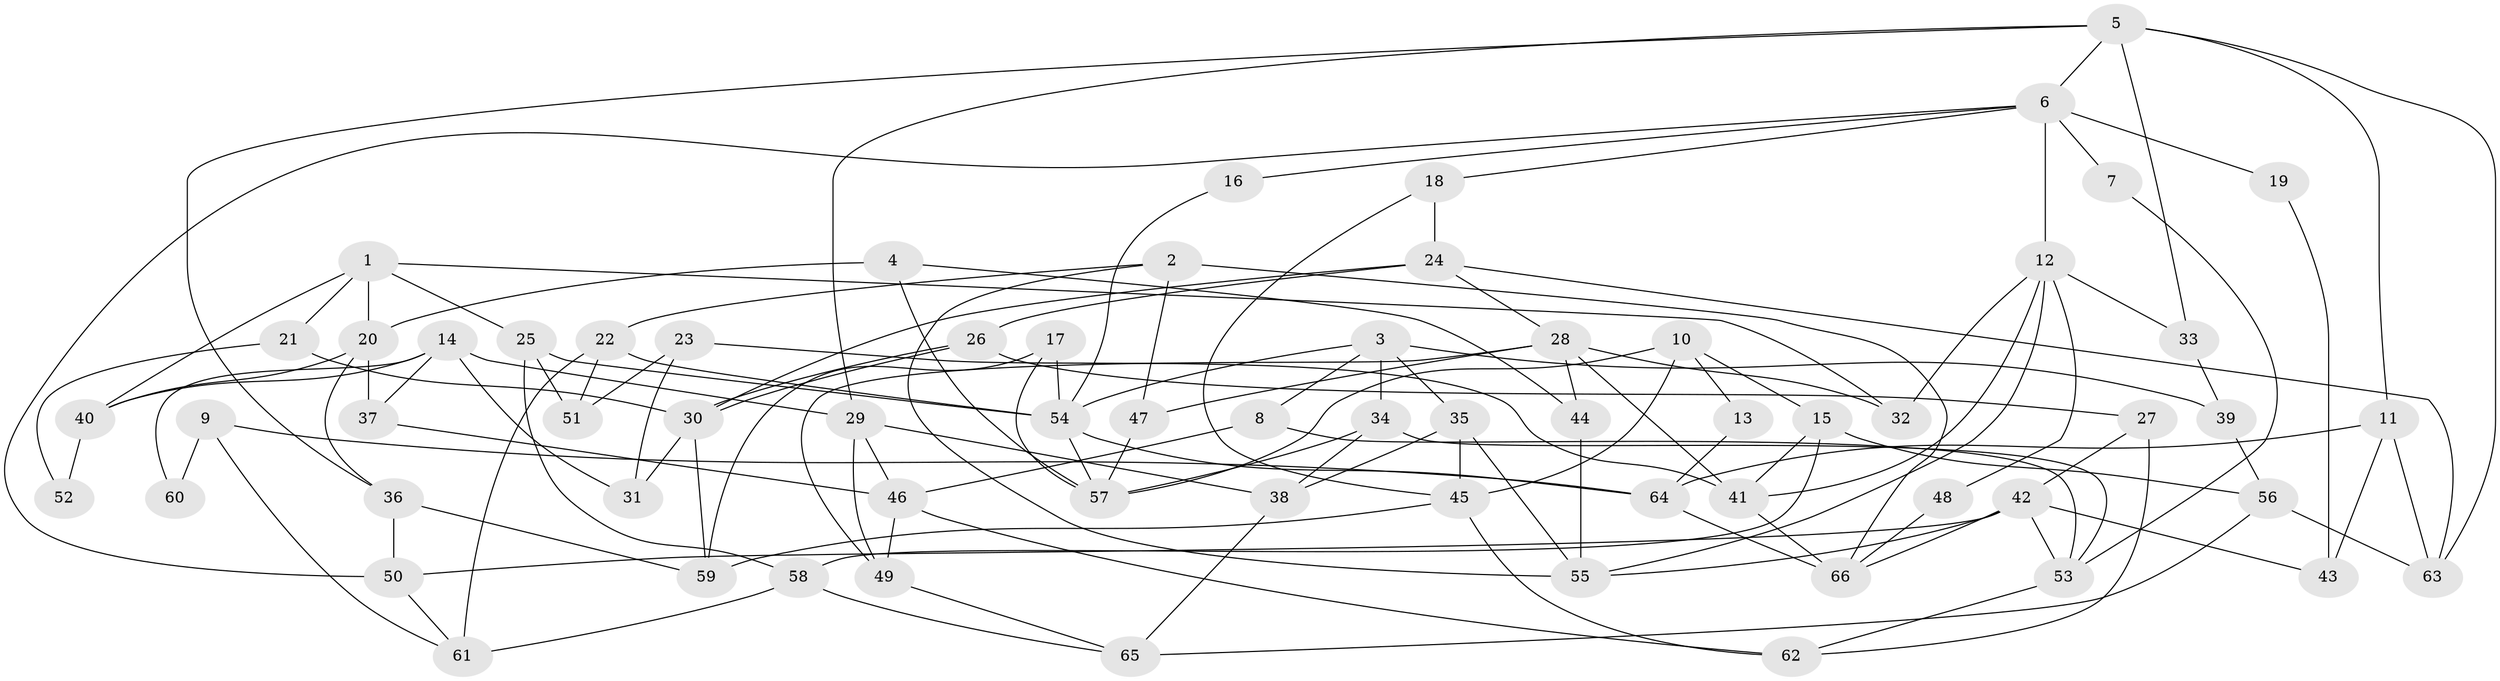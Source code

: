 // Generated by graph-tools (version 1.1) at 2025/26/03/09/25 03:26:13]
// undirected, 66 vertices, 132 edges
graph export_dot {
graph [start="1"]
  node [color=gray90,style=filled];
  1;
  2;
  3;
  4;
  5;
  6;
  7;
  8;
  9;
  10;
  11;
  12;
  13;
  14;
  15;
  16;
  17;
  18;
  19;
  20;
  21;
  22;
  23;
  24;
  25;
  26;
  27;
  28;
  29;
  30;
  31;
  32;
  33;
  34;
  35;
  36;
  37;
  38;
  39;
  40;
  41;
  42;
  43;
  44;
  45;
  46;
  47;
  48;
  49;
  50;
  51;
  52;
  53;
  54;
  55;
  56;
  57;
  58;
  59;
  60;
  61;
  62;
  63;
  64;
  65;
  66;
  1 -- 25;
  1 -- 32;
  1 -- 20;
  1 -- 21;
  1 -- 40;
  2 -- 55;
  2 -- 47;
  2 -- 22;
  2 -- 66;
  3 -- 34;
  3 -- 35;
  3 -- 8;
  3 -- 39;
  3 -- 54;
  4 -- 57;
  4 -- 20;
  4 -- 44;
  5 -- 29;
  5 -- 33;
  5 -- 6;
  5 -- 11;
  5 -- 36;
  5 -- 63;
  6 -- 50;
  6 -- 7;
  6 -- 12;
  6 -- 16;
  6 -- 18;
  6 -- 19;
  7 -- 53;
  8 -- 46;
  8 -- 53;
  9 -- 64;
  9 -- 61;
  9 -- 60;
  10 -- 57;
  10 -- 15;
  10 -- 13;
  10 -- 45;
  11 -- 63;
  11 -- 43;
  11 -- 64;
  12 -- 55;
  12 -- 32;
  12 -- 33;
  12 -- 41;
  12 -- 48;
  13 -- 64;
  14 -- 29;
  14 -- 40;
  14 -- 31;
  14 -- 37;
  14 -- 60;
  15 -- 58;
  15 -- 41;
  15 -- 56;
  16 -- 54;
  17 -- 59;
  17 -- 57;
  17 -- 54;
  18 -- 45;
  18 -- 24;
  19 -- 43;
  20 -- 37;
  20 -- 36;
  20 -- 40;
  21 -- 30;
  21 -- 52;
  22 -- 54;
  22 -- 51;
  22 -- 61;
  23 -- 31;
  23 -- 41;
  23 -- 51;
  24 -- 63;
  24 -- 26;
  24 -- 28;
  24 -- 30;
  25 -- 51;
  25 -- 54;
  25 -- 58;
  26 -- 30;
  26 -- 30;
  26 -- 27;
  27 -- 42;
  27 -- 62;
  28 -- 41;
  28 -- 32;
  28 -- 44;
  28 -- 47;
  28 -- 49;
  29 -- 46;
  29 -- 38;
  29 -- 49;
  30 -- 31;
  30 -- 59;
  33 -- 39;
  34 -- 38;
  34 -- 53;
  34 -- 57;
  35 -- 45;
  35 -- 55;
  35 -- 38;
  36 -- 50;
  36 -- 59;
  37 -- 46;
  38 -- 65;
  39 -- 56;
  40 -- 52;
  41 -- 66;
  42 -- 66;
  42 -- 53;
  42 -- 43;
  42 -- 50;
  42 -- 55;
  44 -- 55;
  45 -- 59;
  45 -- 62;
  46 -- 62;
  46 -- 49;
  47 -- 57;
  48 -- 66;
  49 -- 65;
  50 -- 61;
  53 -- 62;
  54 -- 57;
  54 -- 64;
  56 -- 65;
  56 -- 63;
  58 -- 61;
  58 -- 65;
  64 -- 66;
}
